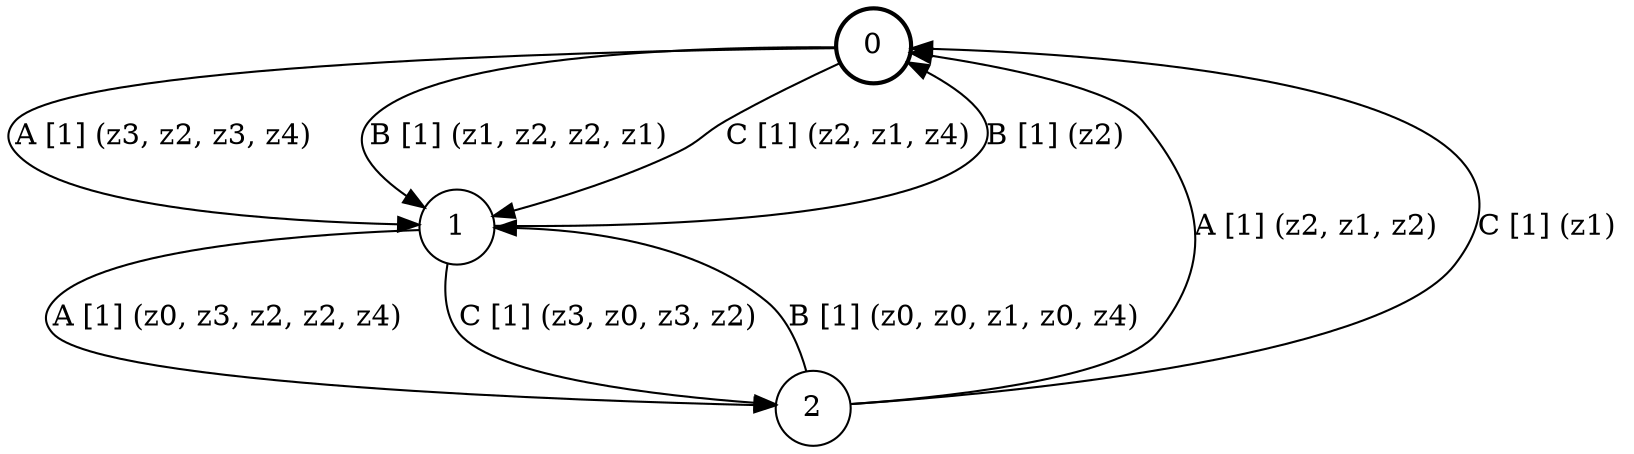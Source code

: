 # generated file, don't try to modify
# command: dot -Tpng <filename> > tree.png
digraph Automaton {
    node [shape = circle];
    0 [style = "bold"];
    0 -> 1 [label = "A [1] (z3, z2, z3, z4) "];
    0 -> 1 [label = "B [1] (z1, z2, z2, z1) "];
    0 -> 1 [label = "C [1] (z2, z1, z4) "];
    1 -> 2 [label = "A [1] (z0, z3, z2, z2, z4) "];
    1 -> 0 [label = "B [1] (z2) "];
    1 -> 2 [label = "C [1] (z3, z0, z3, z2) "];
    2 -> 0 [label = "A [1] (z2, z1, z2) "];
    2 -> 1 [label = "B [1] (z0, z0, z1, z0, z4) "];
    2 -> 0 [label = "C [1] (z1) "];
}
